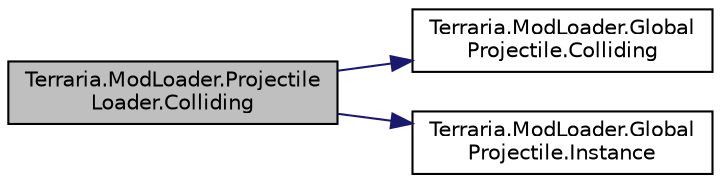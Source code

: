 digraph "Terraria.ModLoader.ProjectileLoader.Colliding"
{
  edge [fontname="Helvetica",fontsize="10",labelfontname="Helvetica",labelfontsize="10"];
  node [fontname="Helvetica",fontsize="10",shape=record];
  rankdir="LR";
  Node29 [label="Terraria.ModLoader.Projectile\lLoader.Colliding",height=0.2,width=0.4,color="black", fillcolor="grey75", style="filled", fontcolor="black"];
  Node29 -> Node30 [color="midnightblue",fontsize="10",style="solid",fontname="Helvetica"];
  Node30 [label="Terraria.ModLoader.Global\lProjectile.Colliding",height=0.2,width=0.4,color="black", fillcolor="white", style="filled",URL="$class_terraria_1_1_mod_loader_1_1_global_projectile.html#a4c7c6c662699eafe4d58015891f2fbbb",tooltip="Allows you to use custom collision detection between a projectile and a player or NPC that the projec..."];
  Node29 -> Node31 [color="midnightblue",fontsize="10",style="solid",fontname="Helvetica"];
  Node31 [label="Terraria.ModLoader.Global\lProjectile.Instance",height=0.2,width=0.4,color="black", fillcolor="white", style="filled",URL="$class_terraria_1_1_mod_loader_1_1_global_projectile.html#ac385423894e4a48e74b7a185095d4212"];
}
